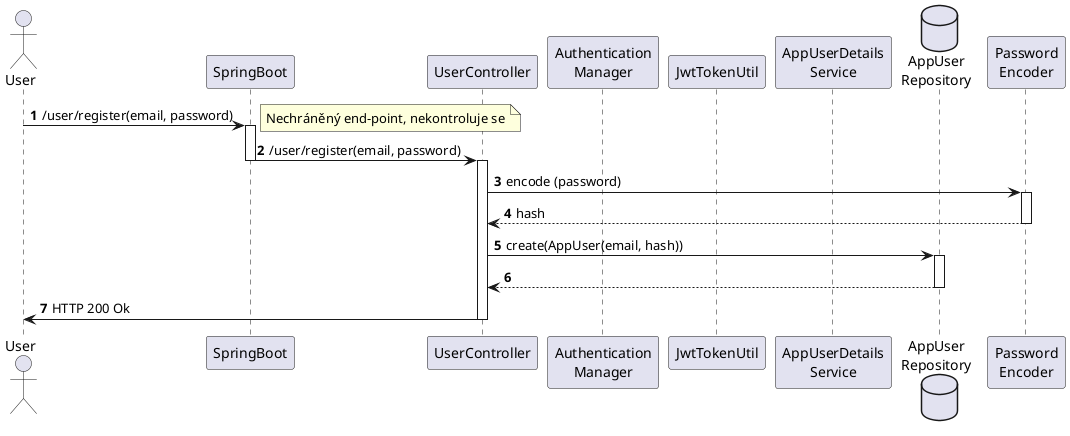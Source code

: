 @startuml
'https://plantuml.com/sequence-diagram

autonumber
actor User as u
participant "SpringBoot" as ss
participant UserController as uc
participant "Authentication\nManager" as am
participant JwtTokenUtil as t
participant "AppUserDetails\nService" as auds
database "AppUser\nRepository" as r
participant "Password\nEncoder" as pe

u -> ss : /user/register(email, password)
activate ss
note right: Nechráněný end-point, nekontroluje se
ss -> uc : /user/register(email, password)
deactivate ss
activate uc
uc -> pe : encode (password)
activate pe
pe --> uc : hash
deactivate pe
uc -> r : create(AppUser(email, hash))
activate r
r --> uc
deactivate r
uc -> u: HTTP 200 Ok
deactivate uc


@enduml
